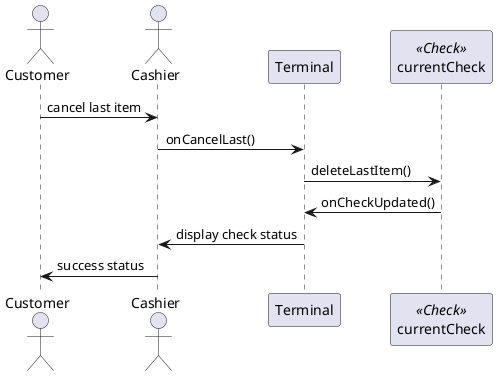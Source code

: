@startuml

actor Customer
actor Cashier
participant Terminal
participant currentCheck <<Check>>

Customer -> Cashier : cancel last item
Cashier -> Terminal : onCancelLast()
Terminal -> currentCheck : deleteLastItem()
currentCheck -> Terminal : onCheckUpdated()
Terminal -> Cashier : display check status
Cashier -> Customer : success status

@enduml
